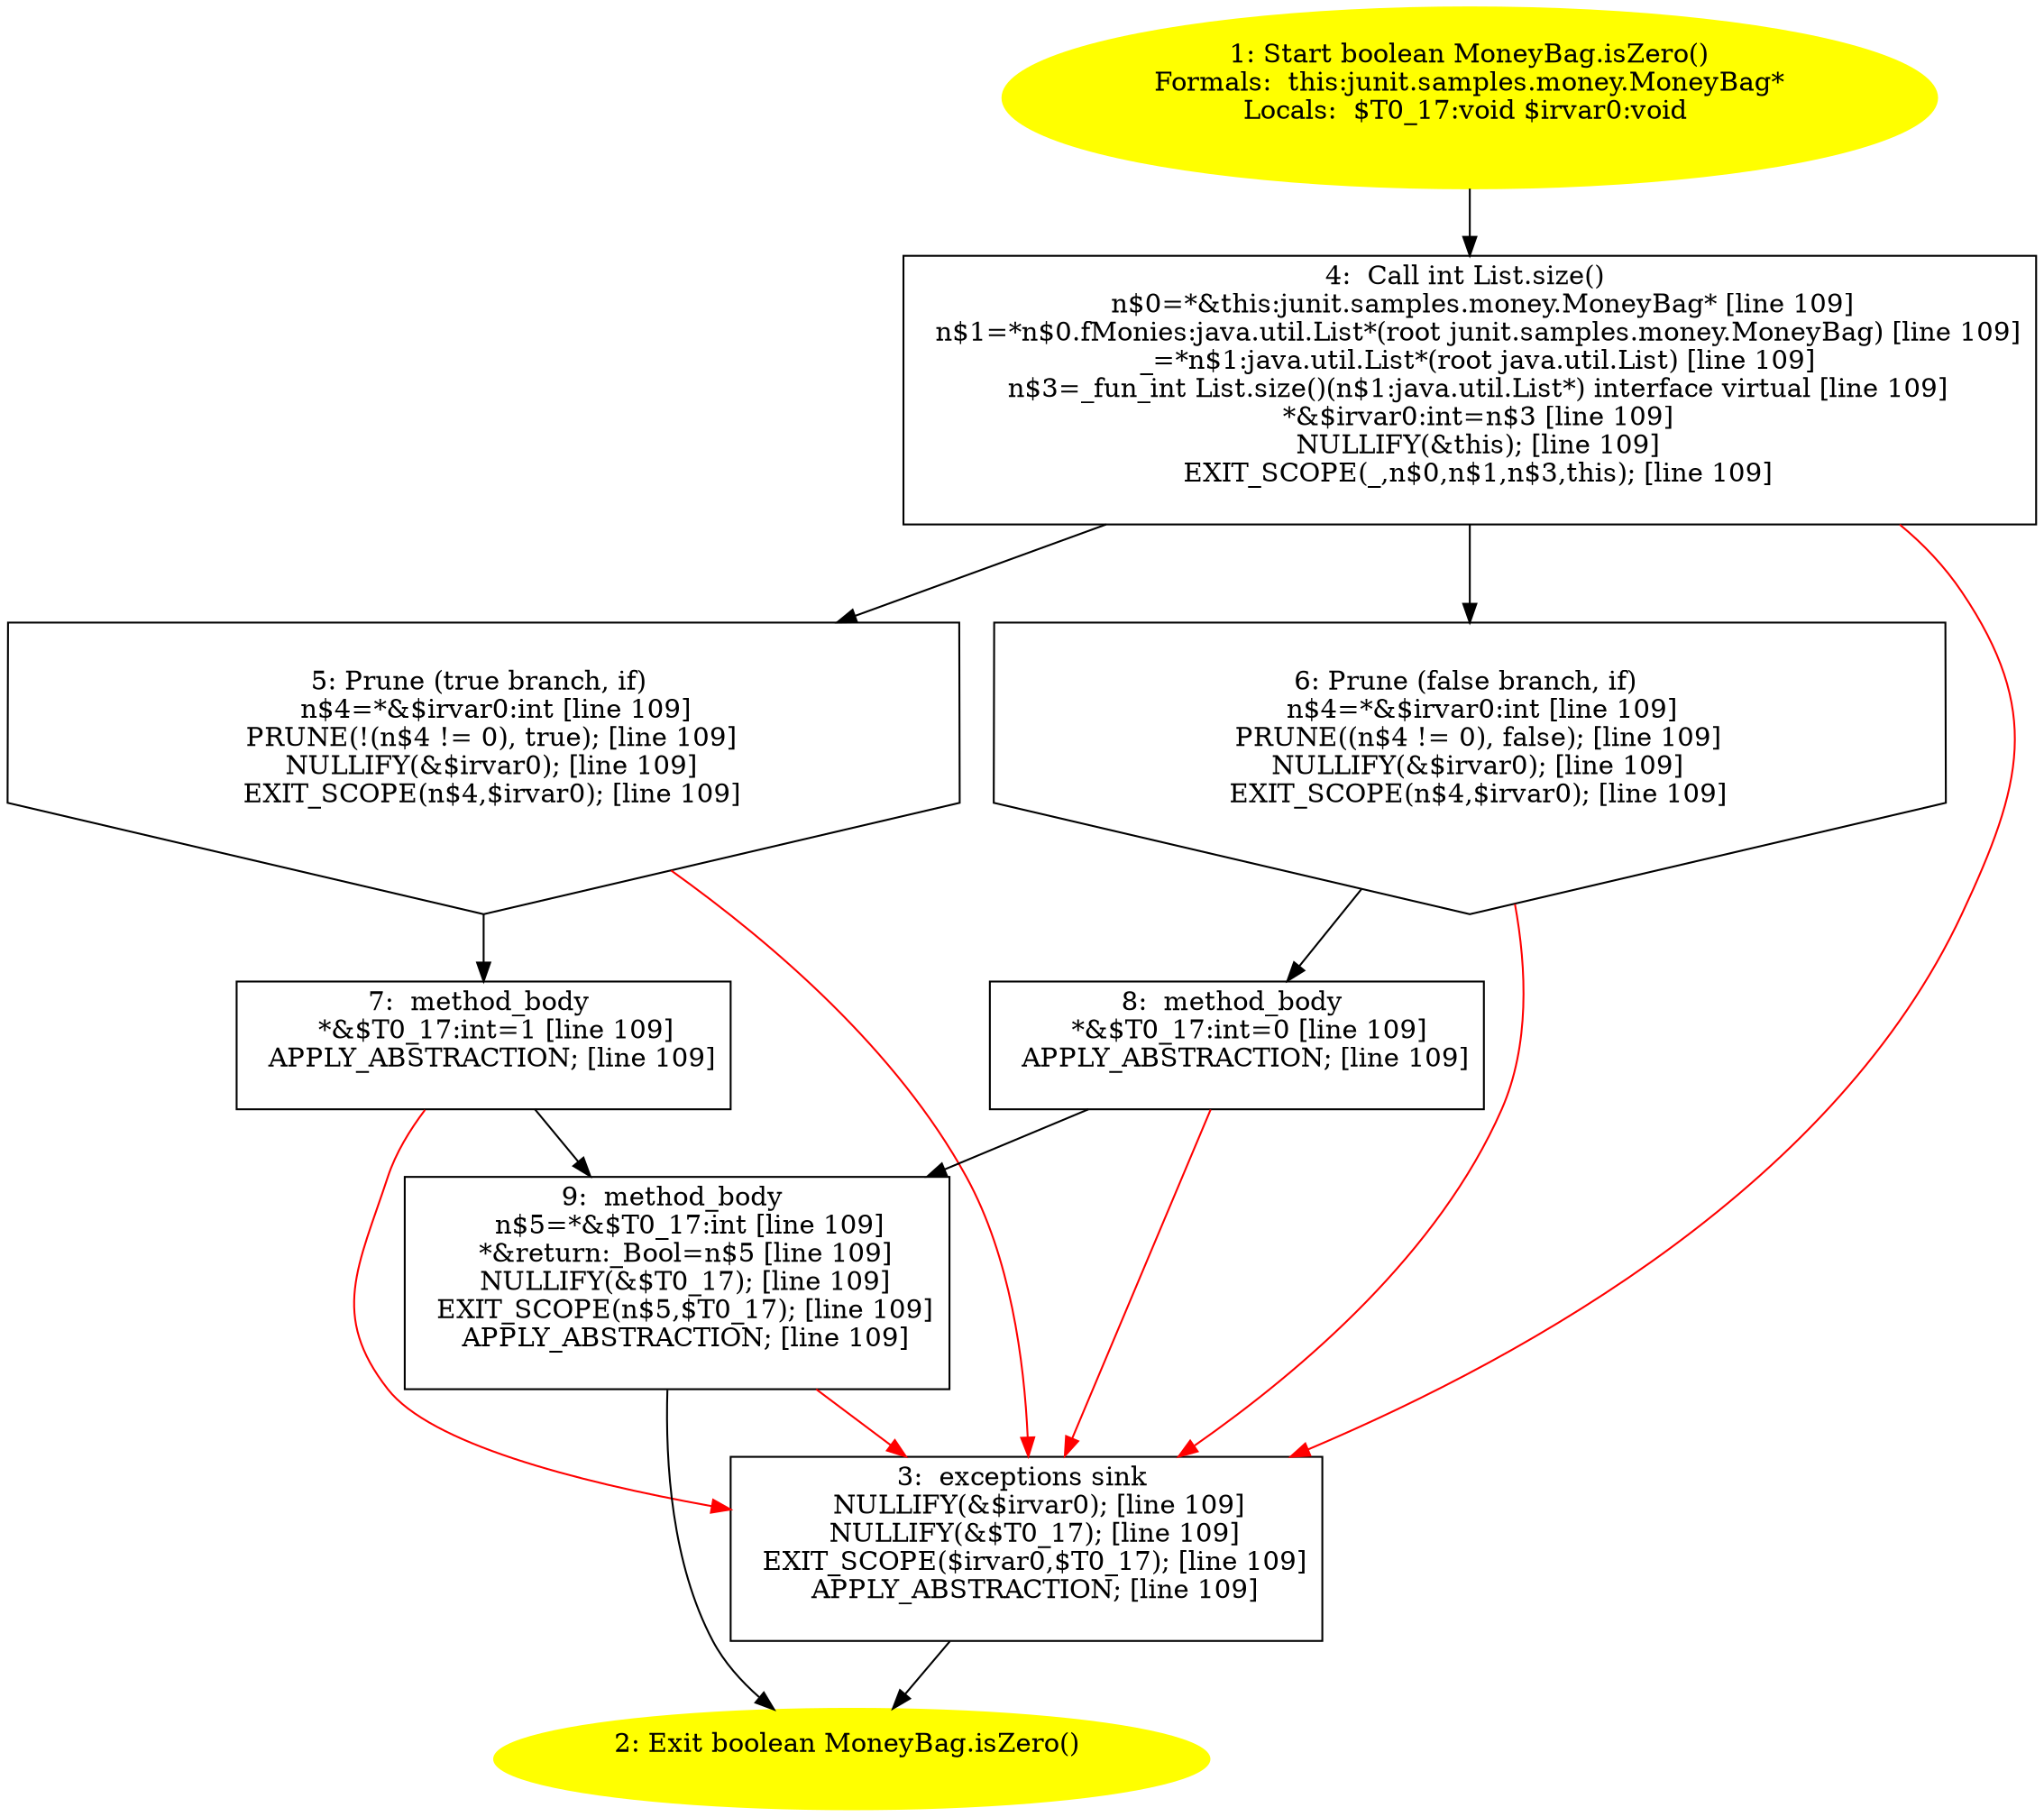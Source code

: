 /* @generated */
digraph cfg {
"junit.samples.money.MoneyBag.isZero():boolean.17dcf68392fbfd98e84795e5af7428b0_1" [label="1: Start boolean MoneyBag.isZero()\nFormals:  this:junit.samples.money.MoneyBag*\nLocals:  $T0_17:void $irvar0:void \n  " color=yellow style=filled]
	

	 "junit.samples.money.MoneyBag.isZero():boolean.17dcf68392fbfd98e84795e5af7428b0_1" -> "junit.samples.money.MoneyBag.isZero():boolean.17dcf68392fbfd98e84795e5af7428b0_4" ;
"junit.samples.money.MoneyBag.isZero():boolean.17dcf68392fbfd98e84795e5af7428b0_2" [label="2: Exit boolean MoneyBag.isZero() \n  " color=yellow style=filled]
	

"junit.samples.money.MoneyBag.isZero():boolean.17dcf68392fbfd98e84795e5af7428b0_3" [label="3:  exceptions sink \n   NULLIFY(&$irvar0); [line 109]\n  NULLIFY(&$T0_17); [line 109]\n  EXIT_SCOPE($irvar0,$T0_17); [line 109]\n  APPLY_ABSTRACTION; [line 109]\n " shape="box"]
	

	 "junit.samples.money.MoneyBag.isZero():boolean.17dcf68392fbfd98e84795e5af7428b0_3" -> "junit.samples.money.MoneyBag.isZero():boolean.17dcf68392fbfd98e84795e5af7428b0_2" ;
"junit.samples.money.MoneyBag.isZero():boolean.17dcf68392fbfd98e84795e5af7428b0_4" [label="4:  Call int List.size() \n   n$0=*&this:junit.samples.money.MoneyBag* [line 109]\n  n$1=*n$0.fMonies:java.util.List*(root junit.samples.money.MoneyBag) [line 109]\n  _=*n$1:java.util.List*(root java.util.List) [line 109]\n  n$3=_fun_int List.size()(n$1:java.util.List*) interface virtual [line 109]\n  *&$irvar0:int=n$3 [line 109]\n  NULLIFY(&this); [line 109]\n  EXIT_SCOPE(_,n$0,n$1,n$3,this); [line 109]\n " shape="box"]
	

	 "junit.samples.money.MoneyBag.isZero():boolean.17dcf68392fbfd98e84795e5af7428b0_4" -> "junit.samples.money.MoneyBag.isZero():boolean.17dcf68392fbfd98e84795e5af7428b0_5" ;
	 "junit.samples.money.MoneyBag.isZero():boolean.17dcf68392fbfd98e84795e5af7428b0_4" -> "junit.samples.money.MoneyBag.isZero():boolean.17dcf68392fbfd98e84795e5af7428b0_6" ;
	 "junit.samples.money.MoneyBag.isZero():boolean.17dcf68392fbfd98e84795e5af7428b0_4" -> "junit.samples.money.MoneyBag.isZero():boolean.17dcf68392fbfd98e84795e5af7428b0_3" [color="red" ];
"junit.samples.money.MoneyBag.isZero():boolean.17dcf68392fbfd98e84795e5af7428b0_5" [label="5: Prune (true branch, if) \n   n$4=*&$irvar0:int [line 109]\n  PRUNE(!(n$4 != 0), true); [line 109]\n  NULLIFY(&$irvar0); [line 109]\n  EXIT_SCOPE(n$4,$irvar0); [line 109]\n " shape="invhouse"]
	

	 "junit.samples.money.MoneyBag.isZero():boolean.17dcf68392fbfd98e84795e5af7428b0_5" -> "junit.samples.money.MoneyBag.isZero():boolean.17dcf68392fbfd98e84795e5af7428b0_7" ;
	 "junit.samples.money.MoneyBag.isZero():boolean.17dcf68392fbfd98e84795e5af7428b0_5" -> "junit.samples.money.MoneyBag.isZero():boolean.17dcf68392fbfd98e84795e5af7428b0_3" [color="red" ];
"junit.samples.money.MoneyBag.isZero():boolean.17dcf68392fbfd98e84795e5af7428b0_6" [label="6: Prune (false branch, if) \n   n$4=*&$irvar0:int [line 109]\n  PRUNE((n$4 != 0), false); [line 109]\n  NULLIFY(&$irvar0); [line 109]\n  EXIT_SCOPE(n$4,$irvar0); [line 109]\n " shape="invhouse"]
	

	 "junit.samples.money.MoneyBag.isZero():boolean.17dcf68392fbfd98e84795e5af7428b0_6" -> "junit.samples.money.MoneyBag.isZero():boolean.17dcf68392fbfd98e84795e5af7428b0_8" ;
	 "junit.samples.money.MoneyBag.isZero():boolean.17dcf68392fbfd98e84795e5af7428b0_6" -> "junit.samples.money.MoneyBag.isZero():boolean.17dcf68392fbfd98e84795e5af7428b0_3" [color="red" ];
"junit.samples.money.MoneyBag.isZero():boolean.17dcf68392fbfd98e84795e5af7428b0_7" [label="7:  method_body \n   *&$T0_17:int=1 [line 109]\n  APPLY_ABSTRACTION; [line 109]\n " shape="box"]
	

	 "junit.samples.money.MoneyBag.isZero():boolean.17dcf68392fbfd98e84795e5af7428b0_7" -> "junit.samples.money.MoneyBag.isZero():boolean.17dcf68392fbfd98e84795e5af7428b0_9" ;
	 "junit.samples.money.MoneyBag.isZero():boolean.17dcf68392fbfd98e84795e5af7428b0_7" -> "junit.samples.money.MoneyBag.isZero():boolean.17dcf68392fbfd98e84795e5af7428b0_3" [color="red" ];
"junit.samples.money.MoneyBag.isZero():boolean.17dcf68392fbfd98e84795e5af7428b0_8" [label="8:  method_body \n   *&$T0_17:int=0 [line 109]\n  APPLY_ABSTRACTION; [line 109]\n " shape="box"]
	

	 "junit.samples.money.MoneyBag.isZero():boolean.17dcf68392fbfd98e84795e5af7428b0_8" -> "junit.samples.money.MoneyBag.isZero():boolean.17dcf68392fbfd98e84795e5af7428b0_9" ;
	 "junit.samples.money.MoneyBag.isZero():boolean.17dcf68392fbfd98e84795e5af7428b0_8" -> "junit.samples.money.MoneyBag.isZero():boolean.17dcf68392fbfd98e84795e5af7428b0_3" [color="red" ];
"junit.samples.money.MoneyBag.isZero():boolean.17dcf68392fbfd98e84795e5af7428b0_9" [label="9:  method_body \n   n$5=*&$T0_17:int [line 109]\n  *&return:_Bool=n$5 [line 109]\n  NULLIFY(&$T0_17); [line 109]\n  EXIT_SCOPE(n$5,$T0_17); [line 109]\n  APPLY_ABSTRACTION; [line 109]\n " shape="box"]
	

	 "junit.samples.money.MoneyBag.isZero():boolean.17dcf68392fbfd98e84795e5af7428b0_9" -> "junit.samples.money.MoneyBag.isZero():boolean.17dcf68392fbfd98e84795e5af7428b0_2" ;
	 "junit.samples.money.MoneyBag.isZero():boolean.17dcf68392fbfd98e84795e5af7428b0_9" -> "junit.samples.money.MoneyBag.isZero():boolean.17dcf68392fbfd98e84795e5af7428b0_3" [color="red" ];
}
